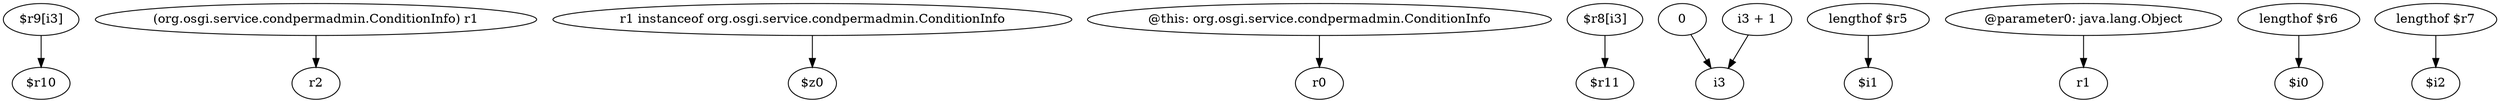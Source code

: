 digraph g {
0[label="$r9[i3]"]
1[label="$r10"]
0->1[label=""]
2[label="(org.osgi.service.condpermadmin.ConditionInfo) r1"]
3[label="r2"]
2->3[label=""]
4[label="r1 instanceof org.osgi.service.condpermadmin.ConditionInfo"]
5[label="$z0"]
4->5[label=""]
6[label="@this: org.osgi.service.condpermadmin.ConditionInfo"]
7[label="r0"]
6->7[label=""]
8[label="$r8[i3]"]
9[label="$r11"]
8->9[label=""]
10[label="0"]
11[label="i3"]
10->11[label=""]
12[label="i3 + 1"]
12->11[label=""]
13[label="lengthof $r5"]
14[label="$i1"]
13->14[label=""]
15[label="@parameter0: java.lang.Object"]
16[label="r1"]
15->16[label=""]
17[label="lengthof $r6"]
18[label="$i0"]
17->18[label=""]
19[label="lengthof $r7"]
20[label="$i2"]
19->20[label=""]
}